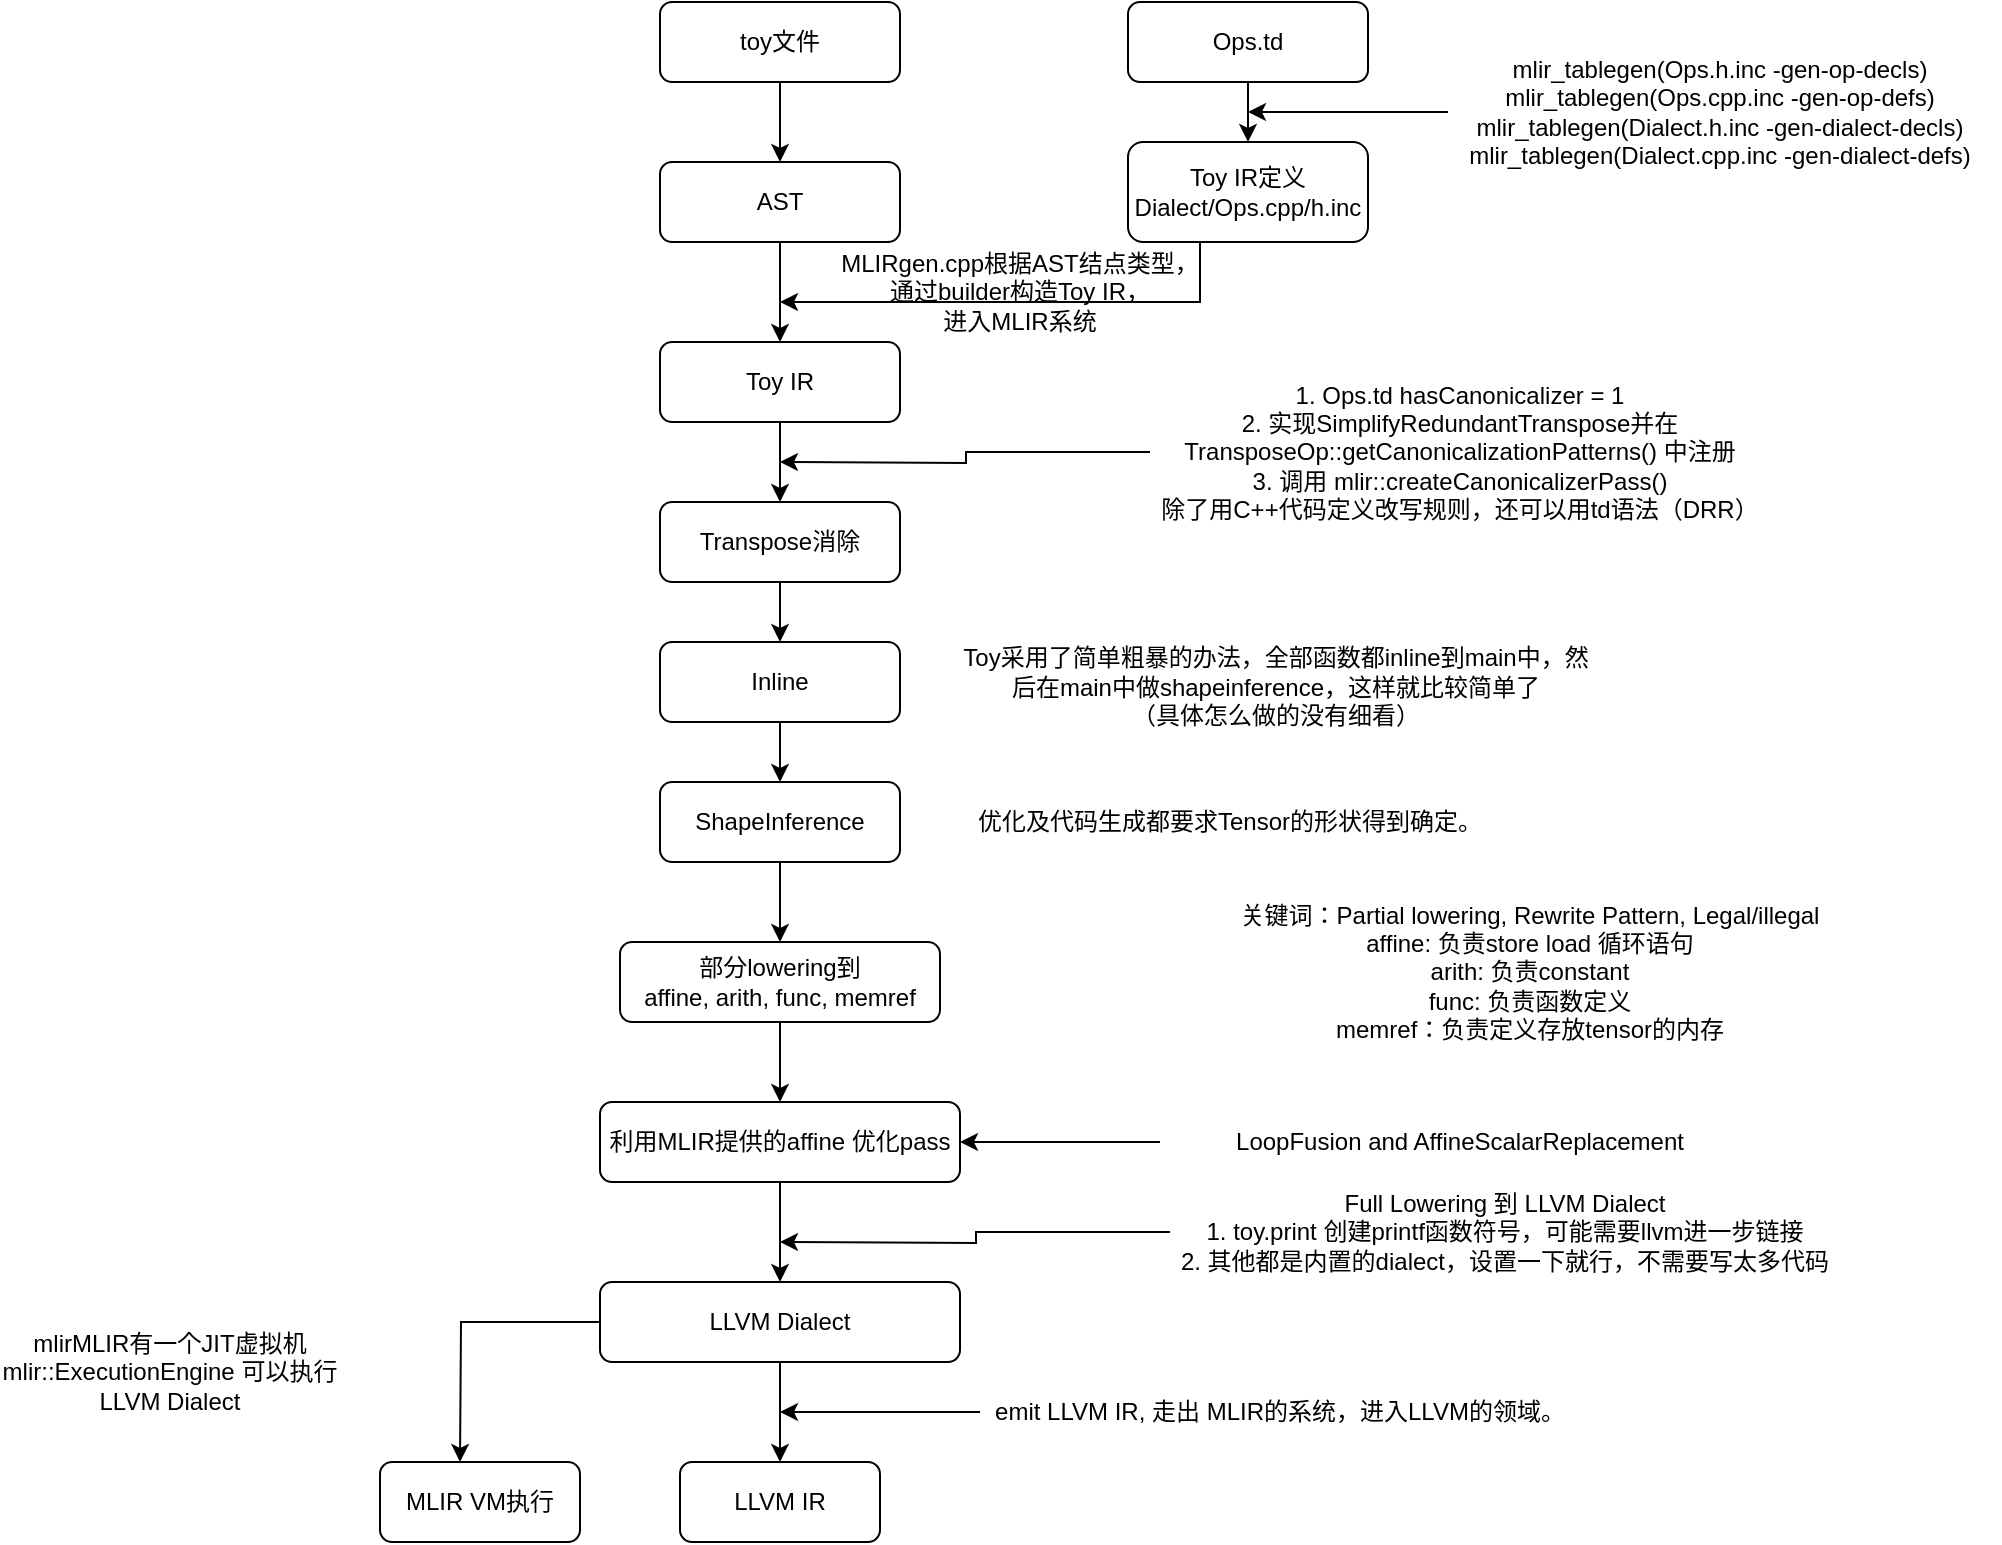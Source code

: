 <mxfile version="21.2.3" type="github">
  <diagram id="C5RBs43oDa-KdzZeNtuy" name="Page-1">
    <mxGraphModel dx="1781" dy="592" grid="1" gridSize="10" guides="1" tooltips="1" connect="1" arrows="1" fold="1" page="1" pageScale="1" pageWidth="827" pageHeight="1169" math="0" shadow="0">
      <root>
        <mxCell id="WIyWlLk6GJQsqaUBKTNV-0" />
        <mxCell id="WIyWlLk6GJQsqaUBKTNV-1" parent="WIyWlLk6GJQsqaUBKTNV-0" />
        <mxCell id="aQzAEwnIJvp2Obcrghbw-7" style="edgeStyle=orthogonalEdgeStyle;rounded=0;orthogonalLoop=1;jettySize=auto;html=1;entryX=0.5;entryY=0;entryDx=0;entryDy=0;" parent="WIyWlLk6GJQsqaUBKTNV-1" source="WIyWlLk6GJQsqaUBKTNV-3" target="aQzAEwnIJvp2Obcrghbw-5" edge="1">
          <mxGeometry relative="1" as="geometry" />
        </mxCell>
        <mxCell id="WIyWlLk6GJQsqaUBKTNV-3" value="toy文件" style="rounded=1;whiteSpace=wrap;html=1;fontSize=12;glass=0;strokeWidth=1;shadow=0;" parent="WIyWlLk6GJQsqaUBKTNV-1" vertex="1">
          <mxGeometry x="150" y="90" width="120" height="40" as="geometry" />
        </mxCell>
        <mxCell id="aQzAEwnIJvp2Obcrghbw-2" value="" style="edgeStyle=orthogonalEdgeStyle;rounded=0;orthogonalLoop=1;jettySize=auto;html=1;" parent="WIyWlLk6GJQsqaUBKTNV-1" source="aQzAEwnIJvp2Obcrghbw-0" target="aQzAEwnIJvp2Obcrghbw-1" edge="1">
          <mxGeometry relative="1" as="geometry" />
        </mxCell>
        <mxCell id="aQzAEwnIJvp2Obcrghbw-0" value="Ops.td" style="rounded=1;whiteSpace=wrap;html=1;fontSize=12;glass=0;strokeWidth=1;shadow=0;" parent="WIyWlLk6GJQsqaUBKTNV-1" vertex="1">
          <mxGeometry x="384" y="90" width="120" height="40" as="geometry" />
        </mxCell>
        <mxCell id="aQzAEwnIJvp2Obcrghbw-9" style="edgeStyle=orthogonalEdgeStyle;rounded=0;orthogonalLoop=1;jettySize=auto;html=1;" parent="WIyWlLk6GJQsqaUBKTNV-1" source="aQzAEwnIJvp2Obcrghbw-1" edge="1">
          <mxGeometry relative="1" as="geometry">
            <mxPoint x="210" y="240" as="targetPoint" />
            <Array as="points">
              <mxPoint x="420" y="240" />
            </Array>
          </mxGeometry>
        </mxCell>
        <mxCell id="aQzAEwnIJvp2Obcrghbw-1" value="Toy IR定义&lt;br&gt;Dialect/Ops.cpp/h.inc" style="whiteSpace=wrap;html=1;rounded=1;glass=0;strokeWidth=1;shadow=0;" parent="WIyWlLk6GJQsqaUBKTNV-1" vertex="1">
          <mxGeometry x="384" y="160" width="120" height="50" as="geometry" />
        </mxCell>
        <mxCell id="aQzAEwnIJvp2Obcrghbw-8" style="edgeStyle=orthogonalEdgeStyle;rounded=0;orthogonalLoop=1;jettySize=auto;html=1;entryX=0.5;entryY=0;entryDx=0;entryDy=0;" parent="WIyWlLk6GJQsqaUBKTNV-1" source="aQzAEwnIJvp2Obcrghbw-5" target="aQzAEwnIJvp2Obcrghbw-6" edge="1">
          <mxGeometry relative="1" as="geometry" />
        </mxCell>
        <mxCell id="aQzAEwnIJvp2Obcrghbw-5" value="AST" style="rounded=1;whiteSpace=wrap;html=1;fontSize=12;glass=0;strokeWidth=1;shadow=0;" parent="WIyWlLk6GJQsqaUBKTNV-1" vertex="1">
          <mxGeometry x="150" y="170" width="120" height="40" as="geometry" />
        </mxCell>
        <mxCell id="aQzAEwnIJvp2Obcrghbw-11" style="edgeStyle=orthogonalEdgeStyle;rounded=0;orthogonalLoop=1;jettySize=auto;html=1;entryX=0.5;entryY=0;entryDx=0;entryDy=0;" parent="WIyWlLk6GJQsqaUBKTNV-1" source="aQzAEwnIJvp2Obcrghbw-6" target="aQzAEwnIJvp2Obcrghbw-10" edge="1">
          <mxGeometry relative="1" as="geometry" />
        </mxCell>
        <mxCell id="aQzAEwnIJvp2Obcrghbw-6" value="Toy IR" style="rounded=1;whiteSpace=wrap;html=1;fontSize=12;glass=0;strokeWidth=1;shadow=0;" parent="WIyWlLk6GJQsqaUBKTNV-1" vertex="1">
          <mxGeometry x="150" y="260" width="120" height="40" as="geometry" />
        </mxCell>
        <mxCell id="aQzAEwnIJvp2Obcrghbw-15" value="" style="edgeStyle=orthogonalEdgeStyle;rounded=0;orthogonalLoop=1;jettySize=auto;html=1;" parent="WIyWlLk6GJQsqaUBKTNV-1" source="aQzAEwnIJvp2Obcrghbw-10" target="aQzAEwnIJvp2Obcrghbw-14" edge="1">
          <mxGeometry relative="1" as="geometry" />
        </mxCell>
        <mxCell id="aQzAEwnIJvp2Obcrghbw-10" value="Transpose消除" style="rounded=1;whiteSpace=wrap;html=1;fontSize=12;glass=0;strokeWidth=1;shadow=0;" parent="WIyWlLk6GJQsqaUBKTNV-1" vertex="1">
          <mxGeometry x="150" y="340" width="120" height="40" as="geometry" />
        </mxCell>
        <mxCell id="aQzAEwnIJvp2Obcrghbw-13" style="edgeStyle=orthogonalEdgeStyle;rounded=0;orthogonalLoop=1;jettySize=auto;html=1;" parent="WIyWlLk6GJQsqaUBKTNV-1" source="aQzAEwnIJvp2Obcrghbw-12" edge="1">
          <mxGeometry relative="1" as="geometry">
            <mxPoint x="210" y="320" as="targetPoint" />
          </mxGeometry>
        </mxCell>
        <mxCell id="aQzAEwnIJvp2Obcrghbw-12" value="1. Ops.td hasCanonicalizer = 1&lt;br&gt;2. 实现SimplifyRedundantTranspose并在TransposeOp::getCanonicalizationPatterns() 中注册&lt;br&gt;3. 调用&amp;nbsp;mlir::createCanonicalizerPass()&lt;br&gt;&lt;span style=&quot;background-color: initial;&quot;&gt;除了用C++代码定义改写规则，还可以用td语法（DRR）&lt;br&gt;&lt;/span&gt;" style="text;html=1;strokeColor=none;fillColor=none;align=center;verticalAlign=middle;whiteSpace=wrap;rounded=0;" parent="WIyWlLk6GJQsqaUBKTNV-1" vertex="1">
          <mxGeometry x="395" y="290" width="310" height="50" as="geometry" />
        </mxCell>
        <mxCell id="aQzAEwnIJvp2Obcrghbw-18" style="edgeStyle=orthogonalEdgeStyle;rounded=0;orthogonalLoop=1;jettySize=auto;html=1;entryX=0.5;entryY=0;entryDx=0;entryDy=0;" parent="WIyWlLk6GJQsqaUBKTNV-1" source="aQzAEwnIJvp2Obcrghbw-14" target="aQzAEwnIJvp2Obcrghbw-17" edge="1">
          <mxGeometry relative="1" as="geometry" />
        </mxCell>
        <mxCell id="aQzAEwnIJvp2Obcrghbw-14" value="Inline" style="whiteSpace=wrap;html=1;rounded=1;glass=0;strokeWidth=1;shadow=0;" parent="WIyWlLk6GJQsqaUBKTNV-1" vertex="1">
          <mxGeometry x="150" y="410" width="120" height="40" as="geometry" />
        </mxCell>
        <mxCell id="aQzAEwnIJvp2Obcrghbw-16" value="&lt;br&gt;Toy采用了简单粗暴的办法，全部函数都inline到main中，然后在main中做shapeinference，这样就比较简单了&lt;br&gt;（具体怎么做的没有细看）" style="text;html=1;strokeColor=none;fillColor=none;align=center;verticalAlign=middle;whiteSpace=wrap;rounded=0;" parent="WIyWlLk6GJQsqaUBKTNV-1" vertex="1">
          <mxGeometry x="300" y="410" width="316" height="30" as="geometry" />
        </mxCell>
        <mxCell id="aQzAEwnIJvp2Obcrghbw-22" style="edgeStyle=orthogonalEdgeStyle;rounded=0;orthogonalLoop=1;jettySize=auto;html=1;entryX=0.5;entryY=0;entryDx=0;entryDy=0;" parent="WIyWlLk6GJQsqaUBKTNV-1" source="aQzAEwnIJvp2Obcrghbw-17" target="aQzAEwnIJvp2Obcrghbw-20" edge="1">
          <mxGeometry relative="1" as="geometry" />
        </mxCell>
        <mxCell id="aQzAEwnIJvp2Obcrghbw-17" value="ShapeInference" style="whiteSpace=wrap;html=1;rounded=1;glass=0;strokeWidth=1;shadow=0;" parent="WIyWlLk6GJQsqaUBKTNV-1" vertex="1">
          <mxGeometry x="150" y="480" width="120" height="40" as="geometry" />
        </mxCell>
        <mxCell id="aQzAEwnIJvp2Obcrghbw-19" value="优化及代码生成都要求Tensor的形状得到确定。" style="text;html=1;strokeColor=none;fillColor=none;align=center;verticalAlign=middle;whiteSpace=wrap;rounded=0;" parent="WIyWlLk6GJQsqaUBKTNV-1" vertex="1">
          <mxGeometry x="300" y="485" width="270" height="30" as="geometry" />
        </mxCell>
        <mxCell id="aQzAEwnIJvp2Obcrghbw-30" style="edgeStyle=orthogonalEdgeStyle;rounded=0;orthogonalLoop=1;jettySize=auto;html=1;entryX=0.5;entryY=0;entryDx=0;entryDy=0;" parent="WIyWlLk6GJQsqaUBKTNV-1" source="aQzAEwnIJvp2Obcrghbw-20" target="aQzAEwnIJvp2Obcrghbw-25" edge="1">
          <mxGeometry relative="1" as="geometry" />
        </mxCell>
        <mxCell id="aQzAEwnIJvp2Obcrghbw-20" value="部分lowering到&lt;br&gt;affine, arith, func, memref" style="whiteSpace=wrap;html=1;rounded=1;glass=0;strokeWidth=1;shadow=0;" parent="WIyWlLk6GJQsqaUBKTNV-1" vertex="1">
          <mxGeometry x="130" y="560" width="160" height="40" as="geometry" />
        </mxCell>
        <mxCell id="aQzAEwnIJvp2Obcrghbw-21" value="关键词：Partial lowering, Rewrite Pattern, Legal/illegal&lt;br&gt;affine: 负责store load 循环语句&lt;br&gt;arith: 负责constant&lt;br&gt;func: 负责函数定义&lt;br&gt;memref：负责定义存放tensor的内存" style="text;html=1;strokeColor=none;fillColor=none;align=center;verticalAlign=middle;whiteSpace=wrap;rounded=0;" parent="WIyWlLk6GJQsqaUBKTNV-1" vertex="1">
          <mxGeometry x="420" y="560" width="330" height="30" as="geometry" />
        </mxCell>
        <mxCell id="aQzAEwnIJvp2Obcrghbw-26" style="edgeStyle=orthogonalEdgeStyle;rounded=0;orthogonalLoop=1;jettySize=auto;html=1;entryX=1;entryY=0.5;entryDx=0;entryDy=0;" parent="WIyWlLk6GJQsqaUBKTNV-1" source="aQzAEwnIJvp2Obcrghbw-24" target="aQzAEwnIJvp2Obcrghbw-25" edge="1">
          <mxGeometry relative="1" as="geometry" />
        </mxCell>
        <mxCell id="aQzAEwnIJvp2Obcrghbw-24" value="LoopFusion and AffineScalarReplacement" style="text;html=1;strokeColor=none;fillColor=none;align=center;verticalAlign=middle;whiteSpace=wrap;rounded=0;" parent="WIyWlLk6GJQsqaUBKTNV-1" vertex="1">
          <mxGeometry x="400" y="645" width="300" height="30" as="geometry" />
        </mxCell>
        <mxCell id="aQzAEwnIJvp2Obcrghbw-34" style="edgeStyle=orthogonalEdgeStyle;rounded=0;orthogonalLoop=1;jettySize=auto;html=1;entryX=0.5;entryY=0;entryDx=0;entryDy=0;" parent="WIyWlLk6GJQsqaUBKTNV-1" source="aQzAEwnIJvp2Obcrghbw-25" target="aQzAEwnIJvp2Obcrghbw-31" edge="1">
          <mxGeometry relative="1" as="geometry" />
        </mxCell>
        <mxCell id="aQzAEwnIJvp2Obcrghbw-25" value="利用MLIR提供的affine 优化pass" style="whiteSpace=wrap;html=1;rounded=1;glass=0;strokeWidth=1;shadow=0;" parent="WIyWlLk6GJQsqaUBKTNV-1" vertex="1">
          <mxGeometry x="120" y="640" width="180" height="40" as="geometry" />
        </mxCell>
        <mxCell id="aQzAEwnIJvp2Obcrghbw-29" style="edgeStyle=orthogonalEdgeStyle;rounded=0;orthogonalLoop=1;jettySize=auto;html=1;" parent="WIyWlLk6GJQsqaUBKTNV-1" edge="1">
          <mxGeometry relative="1" as="geometry">
            <mxPoint x="444" y="145" as="targetPoint" />
            <mxPoint x="544" y="145" as="sourcePoint" />
          </mxGeometry>
        </mxCell>
        <mxCell id="aQzAEwnIJvp2Obcrghbw-28" value="&lt;div&gt;mlir_tablegen(Ops.h.inc -gen-op-decls)&lt;/div&gt;&lt;div&gt;mlir_tablegen(Ops.cpp.inc -gen-op-defs)&lt;/div&gt;&lt;div&gt;mlir_tablegen(Dialect.h.inc -gen-dialect-decls)&lt;/div&gt;&lt;div&gt;mlir_tablegen(Dialect.cpp.inc -gen-dialect-defs)&lt;/div&gt;" style="text;html=1;strokeColor=none;fillColor=none;align=center;verticalAlign=middle;whiteSpace=wrap;rounded=0;" parent="WIyWlLk6GJQsqaUBKTNV-1" vertex="1">
          <mxGeometry x="540" y="130" width="280" height="30" as="geometry" />
        </mxCell>
        <mxCell id="aQzAEwnIJvp2Obcrghbw-37" style="edgeStyle=orthogonalEdgeStyle;rounded=0;orthogonalLoop=1;jettySize=auto;html=1;entryX=0.5;entryY=0;entryDx=0;entryDy=0;" parent="WIyWlLk6GJQsqaUBKTNV-1" source="aQzAEwnIJvp2Obcrghbw-31" target="aQzAEwnIJvp2Obcrghbw-36" edge="1">
          <mxGeometry relative="1" as="geometry" />
        </mxCell>
        <mxCell id="aQzAEwnIJvp2Obcrghbw-40" style="edgeStyle=orthogonalEdgeStyle;rounded=0;orthogonalLoop=1;jettySize=auto;html=1;" parent="WIyWlLk6GJQsqaUBKTNV-1" source="aQzAEwnIJvp2Obcrghbw-31" edge="1">
          <mxGeometry relative="1" as="geometry">
            <mxPoint x="50" y="820" as="targetPoint" />
          </mxGeometry>
        </mxCell>
        <mxCell id="aQzAEwnIJvp2Obcrghbw-31" value="LLVM Dialect" style="whiteSpace=wrap;html=1;rounded=1;glass=0;strokeWidth=1;shadow=0;" parent="WIyWlLk6GJQsqaUBKTNV-1" vertex="1">
          <mxGeometry x="120" y="730" width="180" height="40" as="geometry" />
        </mxCell>
        <mxCell id="aQzAEwnIJvp2Obcrghbw-33" style="edgeStyle=orthogonalEdgeStyle;rounded=0;orthogonalLoop=1;jettySize=auto;html=1;" parent="WIyWlLk6GJQsqaUBKTNV-1" source="aQzAEwnIJvp2Obcrghbw-32" edge="1">
          <mxGeometry relative="1" as="geometry">
            <mxPoint x="210" y="710" as="targetPoint" />
          </mxGeometry>
        </mxCell>
        <mxCell id="aQzAEwnIJvp2Obcrghbw-32" value="Full Lowering 到 LLVM Dialect&lt;br&gt;1. toy.print 创建printf函数符号，可能需要llvm进一步链接&lt;br&gt;2. 其他都是内置的dialect，设置一下就行，不需要写太多代码" style="text;html=1;strokeColor=none;fillColor=none;align=center;verticalAlign=middle;whiteSpace=wrap;rounded=0;" parent="WIyWlLk6GJQsqaUBKTNV-1" vertex="1">
          <mxGeometry x="405" y="690" width="335" height="30" as="geometry" />
        </mxCell>
        <mxCell id="aQzAEwnIJvp2Obcrghbw-36" value="LLVM IR" style="whiteSpace=wrap;html=1;rounded=1;glass=0;strokeWidth=1;shadow=0;" parent="WIyWlLk6GJQsqaUBKTNV-1" vertex="1">
          <mxGeometry x="160" y="820" width="100" height="40" as="geometry" />
        </mxCell>
        <mxCell id="aQzAEwnIJvp2Obcrghbw-39" style="edgeStyle=orthogonalEdgeStyle;rounded=0;orthogonalLoop=1;jettySize=auto;html=1;" parent="WIyWlLk6GJQsqaUBKTNV-1" source="aQzAEwnIJvp2Obcrghbw-38" edge="1">
          <mxGeometry relative="1" as="geometry">
            <mxPoint x="210" y="795" as="targetPoint" />
          </mxGeometry>
        </mxCell>
        <mxCell id="aQzAEwnIJvp2Obcrghbw-38" value="emit LLVM IR, 走出 MLIR的系统，进入LLVM的领域。" style="text;html=1;strokeColor=none;fillColor=none;align=center;verticalAlign=middle;whiteSpace=wrap;rounded=0;" parent="WIyWlLk6GJQsqaUBKTNV-1" vertex="1">
          <mxGeometry x="310" y="780" width="300" height="30" as="geometry" />
        </mxCell>
        <mxCell id="aQzAEwnIJvp2Obcrghbw-41" value="MLIR VM执行" style="whiteSpace=wrap;html=1;rounded=1;glass=0;strokeWidth=1;shadow=0;" parent="WIyWlLk6GJQsqaUBKTNV-1" vertex="1">
          <mxGeometry x="10" y="820" width="100" height="40" as="geometry" />
        </mxCell>
        <mxCell id="aQzAEwnIJvp2Obcrghbw-42" value="mlirMLIR有一个JIT虚拟机mlir::ExecutionEngine 可以执行LLVM Dialect" style="text;html=1;strokeColor=none;fillColor=none;align=center;verticalAlign=middle;whiteSpace=wrap;rounded=0;" parent="WIyWlLk6GJQsqaUBKTNV-1" vertex="1">
          <mxGeometry x="-180" y="760" width="170" height="30" as="geometry" />
        </mxCell>
        <mxCell id="aQzAEwnIJvp2Obcrghbw-43" value="MLIRgen.cpp根据AST结点类型，&lt;br&gt;通过builder构造Toy IR，&lt;br&gt;进入MLIR系统" style="text;html=1;strokeColor=none;fillColor=none;align=center;verticalAlign=middle;whiteSpace=wrap;rounded=0;" parent="WIyWlLk6GJQsqaUBKTNV-1" vertex="1">
          <mxGeometry x="230" y="220" width="200" height="30" as="geometry" />
        </mxCell>
      </root>
    </mxGraphModel>
  </diagram>
</mxfile>
